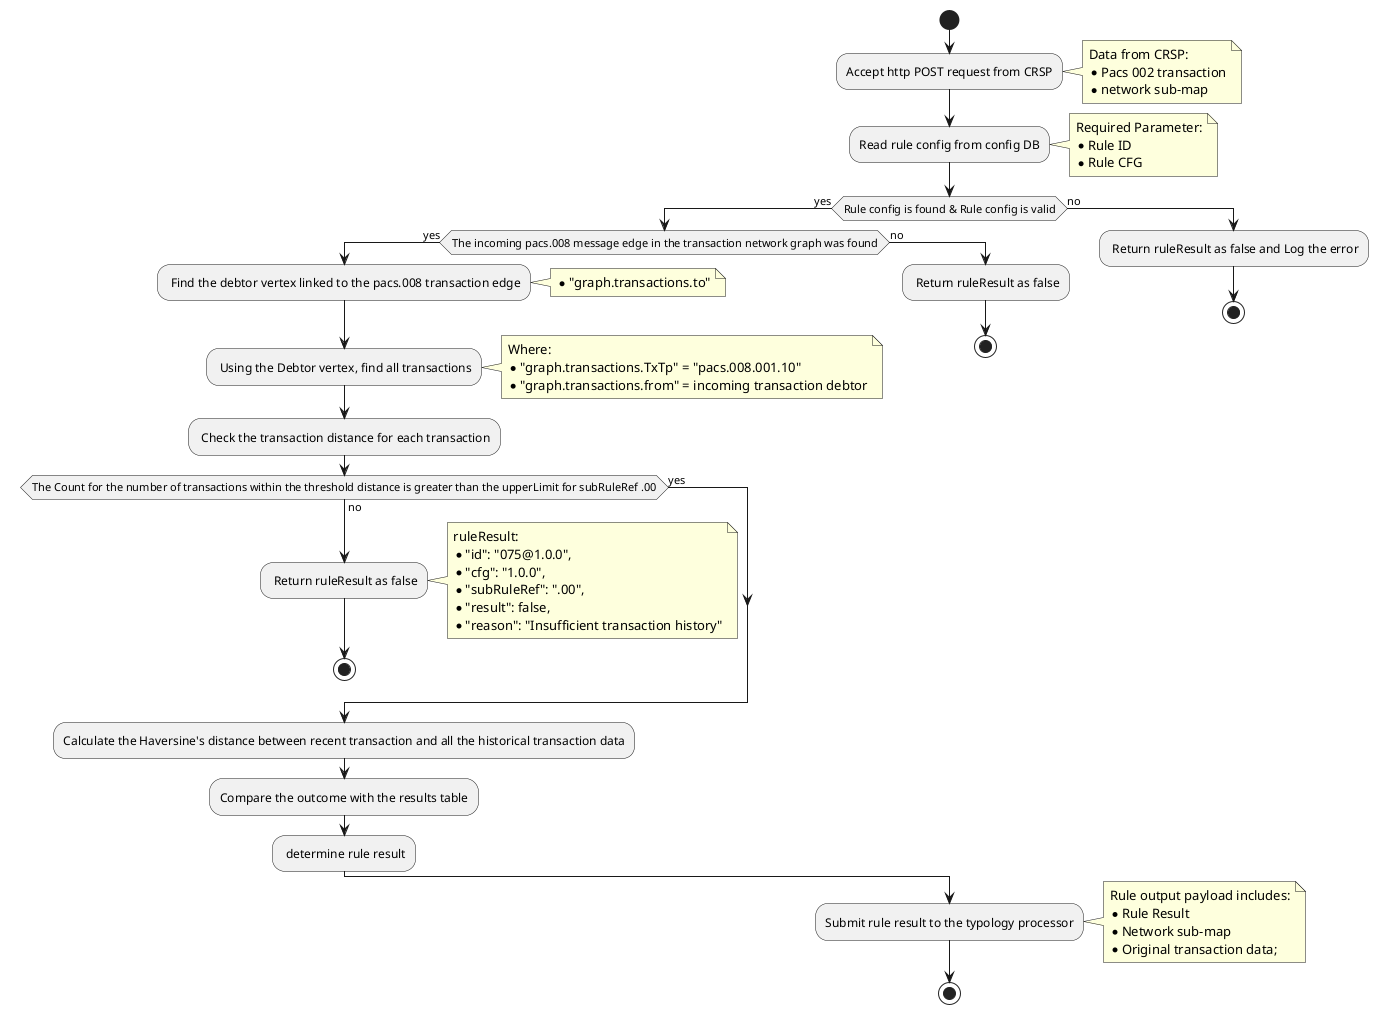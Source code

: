 @startuml
start
:Accept http POST request from CRSP;
 note right
            Data from CRSP:
            * Pacs 002 transaction
            * network sub-map
        end note
:Read rule config from config DB;
 note right
            Required Parameter:
            * Rule ID
            * Rule CFG
        end note
if (Rule config is found & Rule config is valid) then (yes)
  if (The incoming pacs.008 message edge in the transaction network graph was found) then (yes)
     : Find the debtor vertex linked to the pacs.008 transaction edge;
      note right
            *  "graph.transactions.to"
        end note
     : Using the Debtor vertex, find all transactions;
     note right
            Where:
            * "graph.transactions.TxTp" = "pacs.008.001.10"
            *  "graph.transactions.from" = incoming transaction debtor
        end note
  : Check the transaction distance for each transaction;
  if (The Count for the number of transactions within the threshold distance is greater than the upperLimit for subRuleRef .00) then (yes)
   else (no)
   : Return ruleResult as false;
   note right
            ruleResult:
            * "id": "075@1.0.0",
            * "cfg": "1.0.0",
            * "subRuleRef": ".00",
            * "result": false,
            * "reason": "Insufficient transaction history"
        end note
   stop
  endif
  :Calculate the Haversine's distance between recent transaction and all the historical transaction data;
  :Compare the outcome with the results table;
  : determine rule result;
  else (no)
   : Return ruleResult as false;
   stop
  endif
else (no)
  : Return ruleResult as false and Log the error;
  stop
endif
:Submit rule result to the typology processor;
note right
    Rule output payload includes:
    * Rule Result
    * Network sub-map
    * Original transaction data;
end note
stop
@enduml
